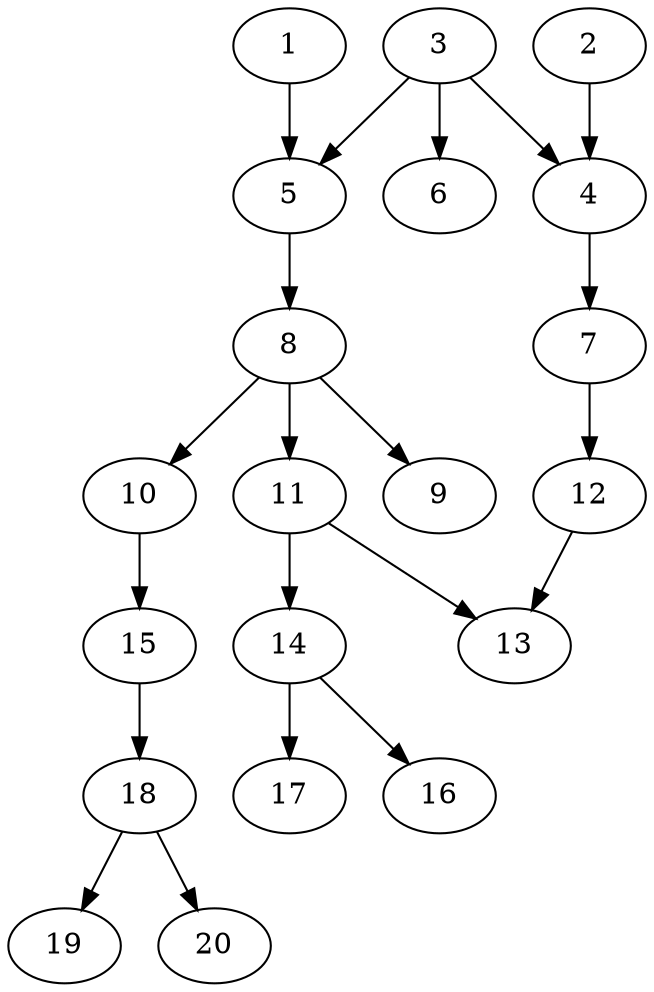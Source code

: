 // DAG automatically generated by daggen at Sat Jul 27 15:34:46 2019
// ./daggen --dot -n 20 --ccr 0.4 --fat 0.4 --regular 0.5 --density 0.4 --mindata 5242880 --maxdata 52428800 
digraph G {
  1 [size="55590400", alpha="0.19", expect_size="22236160"] 
  1 -> 5 [size ="22236160"]
  2 [size="120645120", alpha="0.15", expect_size="48258048"] 
  2 -> 4 [size ="48258048"]
  3 [size="43960320", alpha="0.10", expect_size="17584128"] 
  3 -> 4 [size ="17584128"]
  3 -> 5 [size ="17584128"]
  3 -> 6 [size ="17584128"]
  4 [size="46343680", alpha="0.17", expect_size="18537472"] 
  4 -> 7 [size ="18537472"]
  5 [size="101867520", alpha="0.20", expect_size="40747008"] 
  5 -> 8 [size ="40747008"]
  6 [size="97927680", alpha="0.06", expect_size="39171072"] 
  7 [size="130122240", alpha="0.15", expect_size="52048896"] 
  7 -> 12 [size ="52048896"]
  8 [size="37393920", alpha="0.05", expect_size="14957568"] 
  8 -> 9 [size ="14957568"]
  8 -> 10 [size ="14957568"]
  8 -> 11 [size ="14957568"]
  9 [size="109560320", alpha="0.09", expect_size="43824128"] 
  10 [size="104504320", alpha="0.04", expect_size="41801728"] 
  10 -> 15 [size ="41801728"]
  11 [size="91238400", alpha="0.15", expect_size="36495360"] 
  11 -> 13 [size ="36495360"]
  11 -> 14 [size ="36495360"]
  12 [size="84523520", alpha="0.01", expect_size="33809408"] 
  12 -> 13 [size ="33809408"]
  13 [size="54287360", alpha="0.09", expect_size="21714944"] 
  14 [size="114787840", alpha="0.03", expect_size="45915136"] 
  14 -> 16 [size ="45915136"]
  14 -> 17 [size ="45915136"]
  15 [size="94592000", alpha="0.14", expect_size="37836800"] 
  15 -> 18 [size ="37836800"]
  16 [size="93701120", alpha="0.16", expect_size="37480448"] 
  17 [size="129379840", alpha="0.17", expect_size="51751936"] 
  18 [size="98764800", alpha="0.17", expect_size="39505920"] 
  18 -> 19 [size ="39505920"]
  18 -> 20 [size ="39505920"]
  19 [size="125831680", alpha="0.09", expect_size="50332672"] 
  20 [size="63375360", alpha="0.14", expect_size="25350144"] 
}
